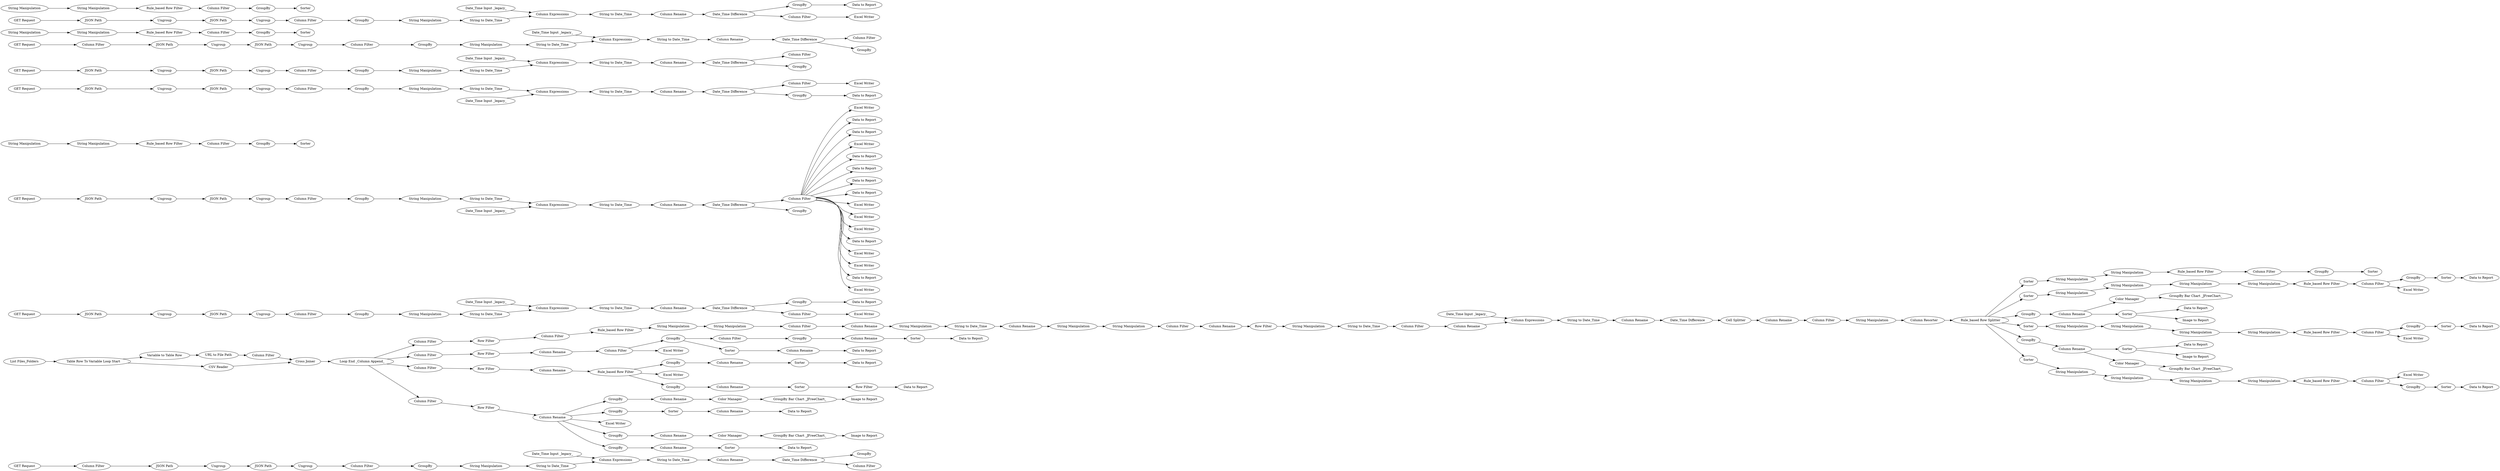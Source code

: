 digraph {
	"-1620585723439901435_803" [label="Date_Time Input _legacy_"]
	"4020545019938334329_10" [label="Column Filter"]
	"4020545019938334329_775" [label=Sorter]
	"4020545019938334329_816" [label="Column Filter"]
	"4020545019938334329_943" [label=GroupBy]
	"4020545019938334329_922" [label=GroupBy]
	"4020545019938334329_914" [label="Data to Report"]
	"-136319074337159807_22" [label="Row Filter"]
	"4020545019938334329_985" [label="Loop End _Column Append_"]
	"4020545019938334329_843" [label=Sorter]
	"4020545019938334329_924" [label="String Manipulation"]
	"4020545019938334329_986" [label="Column Filter"]
	"4020545019938334329_879" [label="Data to Report"]
	"7350090345222732266_803" [label="Date_Time Input _legacy_"]
	"4020545019938334329_962" [label=Sorter]
	"-1620585723439901435_808" [label="Column Rename"]
	"4020545019938334329_776" [label="String Manipulation"]
	"-1620585723439901435_806" [label=Ungroup]
	"4020545019938334329_842" [label="Excel Writer"]
	"8490843391713027629_845" [label=Sorter]
	"-2068427316129062669_813" [label="GET Request"]
	"4020545019938334329_933" [label=GroupBy]
	"-9042834440224822516_803" [label="Date_Time Input _legacy_"]
	"-3052546353487982841_803" [label="Date_Time Input _legacy_"]
	"-3052546353487982841_802" [label="String Manipulation"]
	"-3052546353487982841_813" [label="GET Request"]
	"8490843391713027629_843" [label=Sorter]
	"-2068427316129062669_800" [label=Ungroup]
	"8490843391713027629_851" [label="Column Filter"]
	"4020545019938334329_925" [label="Data to Report"]
	"-828352979690338460_827" [label="Column Rename"]
	"8490843391713027629_816" [label="Column Filter"]
	"4020545019938334329_815" [label="Rule_based Row Filter"]
	"-136319074337159807_18" [label="Column Filter"]
	"-2068427316129062669_806" [label=Ungroup]
	"4020545019938334329_877" [label="Data to Report"]
	"4020545019938334329_939" [label=Sorter]
	"8490843391713027629_841" [label=GroupBy]
	"-1360403401627039561_814" [label=GroupBy]
	"-9042834440224822516_800" [label=Ungroup]
	"8490843391713027629_876" [label=GroupBy]
	"-1360403401627039561_800" [label=Ungroup]
	"4020545019938334329_872" [label="Data to Report"]
	"-6982879974093983669_801" [label="String to Date_Time"]
	"8490843391713027629_846" [label="String Manipulation"]
	"4020545019938334329_810" [label="Date_Time Difference"]
	"4020545019938334329_31" [label=GroupBy]
	"4020545019938334329_8" [label="Variable to Table Row"]
	"4020545019938334329_888" [label="Excel Writer"]
	"4020545019938334329_931" [label=GroupBy]
	"-136319074337159807_9" [label="String Manipulation"]
	"4020545019938334329_908" [label="Column Filter"]
	"-9042834440224822516_808" [label="Column Rename"]
	"4020545019938334329_35" [label=GroupBy]
	"8490843391713027629_834" [label="String Manipulation"]
	"7350090345222732266_800" [label=Ungroup]
	"4020545019938334329_899" [label="Data to Report"]
	"4020545019938334329_915" [label="String Manipulation"]
	"4020545019938334329_978" [label="Data to Report"]
	"4020545019938334329_902" [label="Data to Report"]
	"4020545019938334329_869" [label="Image to Report"]
	"-136319074337159807_17" [label="Column Rename"]
	"4020545019938334329_930" [label="String Manipulation"]
	"8490843391713027629_837" [label="Rule_based Row Filter"]
	"-6982879974093983669_813" [label="GET Request"]
	"4020545019938334329_926" [label="Column Filter"]
	"4020545019938334329_969" [label="Column Rename"]
	"-3989637297696286373_826" [label=GroupBy]
	"-1360403401627039561_808" [label="Column Rename"]
	"4020545019938334329_882" [label="Data to Report"]
	"-3052546353487982841_809" [label="JSON Path"]
	"4020545019938334329_6" [label="Table Row To Variable Loop Start"]
	"4020545019938334329_920" [label="Rule_based Row Filter"]
	"-2068427316129062669_808" [label="Column Rename"]
	"4020545019938334329_990" [label="Row Filter"]
	"-1360403401627039561_807" [label="String to Date_Time"]
	"4020545019938334329_900" [label="Excel Writer"]
	"4020545019938334329_917" [label="Excel Writer"]
	"7350090345222732266_814" [label=GroupBy]
	"8490843391713027629_832" [label="Column Filter"]
	"4020545019938334329_752" [label="Column Filter"]
	"4020545019938334329_894" [label="Data to Report"]
	"4020545019938334329_907" [label="String Manipulation"]
	"4020545019938334329_949" [label=GroupBy]
	"4020545019938334329_952" [label="Column Rename"]
	"4020545019938334329_743" [label="GroupBy Bar Chart _JFreeChart_"]
	"-136319074337159807_11" [label="Column Rename"]
	"4020545019938334329_906" [label=Sorter]
	"4020545019938334329_904" [label="Data to Report"]
	"-3587108093226308839_808" [label="Column Rename"]
	"-828352979690338460_825" [label="GroupBy Bar Chart _JFreeChart_"]
	"-136319074337159807_23" [label="Column Filter"]
	"-1620585723439901435_801" [label="String to Date_Time"]
	"-2068427316129062669_814" [label=GroupBy]
	"8490843391713027629_777" [label="String Manipulation"]
	"8490843391713027629_815" [label="Rule_based Row Filter"]
	"4020545019938334329_778" [label="String Manipulation"]
	"4020545019938334329_803" [label="Date_Time Input _legacy_"]
	"4020545019938334329_829" [label=GroupBy]
	"4020545019938334329_910" [label="String Manipulation"]
	"7350090345222732266_813" [label="GET Request"]
	"-136319074337159807_14" [label="Column Filter"]
	"-1620585723439901435_809" [label="JSON Path"]
	"4020545019938334329_32" [label=GroupBy]
	"4020545019938334329_913" [label=Sorter]
	"4020545019938334329_958" [label="Data to Report"]
	"4020545019938334329_997" [label="Column Rename"]
	"4020545019938334329_979" [label="Excel Writer"]
	"-136319074337159807_15" [label="Column Rename"]
	"-9042834440224822516_802" [label="String Manipulation"]
	"-1360403401627039561_801" [label="String to Date_Time"]
	"-2068427316129062669_804" [label="Column Expressions"]
	"-6982879974093983669_807" [label="String to Date_Time"]
	"-6982879974093983669_814" [label=GroupBy]
	"8490843391713027629_835" [label=GroupBy]
	"7350090345222732266_809" [label="JSON Path"]
	"4020545019938334329_768" [label="String Manipulation"]
	"4020545019938334329_901" [label="Excel Writer"]
	"4020545019938334329_992" [label="Row Filter"]
	"-136319074337159807_6" [label="String Manipulation"]
	"-136319074337159807_19" [label="String Manipulation"]
	"-9042834440224822516_813" [label="GET Request"]
	"-2068427316129062669_811" [label="Column Filter"]
	"8490843391713027629_847" [label=GroupBy]
	"-2068427316129062669_809" [label="JSON Path"]
	"-136319074337159807_21" [label="String Manipulation"]
	"4020545019938334329_873" [label="Data to Report"]
	"4020545019938334329_887" [label="Data to Report"]
	"-136319074337159807_12" [label="String to Date_Time"]
	"-3052546353487982841_805" [label="Column Filter"]
	"-3052546353487982841_811" [label="Column Filter"]
	"4020545019938334329_964" [label="Data to Report"]
	"4020545019938334329_968" [label="Column Rename"]
	"-3052546353487982841_800" [label=Ungroup]
	"-136319074337159807_16" [label="String to Date_Time"]
	"-1360403401627039561_803" [label="Date_Time Input _legacy_"]
	"-3052546353487982841_806" [label=Ungroup]
	"-9042834440224822516_814" [label=GroupBy]
	"-1620585723439901435_802" [label="String Manipulation"]
	"4020545019938334329_750" [label="Cell Splitter"]
	"4020545019938334329_739" [label="Color Manager"]
	"4020545019938334329_950" [label="Data to Report"]
	"7350090345222732266_802" [label="String Manipulation"]
	"4020545019938334329_963" [label="Row Filter"]
	"8490843391713027629_776" [label="String Manipulation"]
	"8490843391713027629_810" [label="Date_Time Difference"]
	"4020545019938334329_905" [label="Image to Report"]
	"4020545019938334329_988" [label="Column Filter"]
	"8490843391713027629_853" [label="Column Filter"]
	"4020545019938334329_996" [label="Column Rename"]
	"-828352979690338460_880" [label=Sorter]
	"8490843391713027629_889" [label="Column Filter"]
	"-9042834440224822516_801" [label="String to Date_Time"]
	"8490843391713027629_890" [label="Date_Time Difference"]
	"-3052546353487982841_801" [label="String to Date_Time"]
	"8490843391713027629_885" [label="Date_Time Difference"]
	"4020545019938334329_936" [label="String Manipulation"]
	"8490843391713027629_840" [label="String Manipulation"]
	"-136319074337159807_13" [label="Column Rename"]
	"4020545019938334329_878" [label="Excel Writer"]
	"4020545019938334329_830" [label="Excel Writer"]
	"-1620585723439901435_812" [label="JSON Path"]
	"4020545019938334329_741" [label=GroupBy]
	"7350090345222732266_812" [label="JSON Path"]
	"-6982879974093983669_803" [label="Date_Time Input _legacy_"]
	"-9042834440224822516_811" [label="Column Filter"]
	"-3587108093226308839_807" [label="String to Date_Time"]
	"-6982879974093983669_804" [label="Column Expressions"]
	"8490843391713027629_833" [label="String Manipulation"]
	"-6982879974093983669_806" [label=Ungroup]
	"4020545019938334329_984" [label="CSV Reader"]
	"7350090345222732266_806" [label=Ungroup]
	"4020545019938334329_742" [label="Color Manager"]
	"4020545019938334329_912" [label=GroupBy]
	"-6982879974093983669_802" [label="String Manipulation"]
	"4020545019938334329_935" [label="Data to Report"]
	"-3587108093226308839_804" [label="Column Expressions"]
	"-6982879974093983669_811" [label="Column Filter"]
	"8490843391713027629_884" [label="Column Filter"]
	"-6982879974093983669_808" [label="Column Rename"]
	"-3052546353487982841_812" [label="JSON Path"]
	"8490843391713027629_850" [label="Rule_based Row Filter"]
	"-9042834440224822516_812" [label="JSON Path"]
	"4020545019938334329_966" [label="Column Rename"]
	"7350090345222732266_807" [label="String to Date_Time"]
	"-828352979690338460_824" [label="Color Manager"]
	"8490843391713027629_838" [label="Column Filter"]
	"8490843391713027629_891" [label=GroupBy]
	"4020545019938334329_974" [label="Excel Writer"]
	"-6982879974093983669_812" [label="JSON Path"]
	"4020545019938334329_876" [label=GroupBy]
	"4020545019938334329_994" [label="Row Filter"]
	"4020545019938334329_769" [label="Column Resorter"]
	"4020545019938334329_998" [label="Column Rename"]
	"7350090345222732266_811" [label="Column Filter"]
	"7350090345222732266_808" [label="Column Rename"]
	"8490843391713027629_886" [label=GroupBy]
	"8490843391713027629_896" [label="Column Filter"]
	"7350090345222732266_804" [label="Column Expressions"]
	"4020545019938334329_945" [label=Sorter]
	"4020545019938334329_3" [label="Column Filter"]
	"-3052546353487982841_808" [label="Column Rename"]
	"4020545019938334329_976" [label="Data to Report"]
	"4020545019938334329_965" [label=Sorter]
	"-2068427316129062669_807" [label="String to Date_Time"]
	"8490843391713027629_892" [label=GroupBy]
	"4020545019938334329_918" [label="Excel Writer"]
	"-6982879974093983669_809" [label="JSON Path"]
	"-1620585723439901435_800" [label=Ungroup]
	"-9042834440224822516_806" [label=Ungroup]
	"4020545019938334329_895" [label="Excel Writer"]
	"-3052546353487982841_804" [label="Column Expressions"]
	"-136319074337159807_7" [label="String Manipulation"]
	"4020545019938334329_919" [label="Data to Report"]
	"4020545019938334329_937" [label="String Manipulation"]
	"8490843391713027629_852" [label="String Manipulation"]
	"8490843391713027629_839" [label="String Manipulation"]
	"-136319074337159807_20" [label="String Manipulation"]
	"-3989637297696286373_824" [label="Color Manager"]
	"4020545019938334329_11" [label="Cross Joiner"]
	"4020545019938334329_923" [label="Excel Writer"]
	"4020545019938334329_875" [label="Data to Report"]
	"7350090345222732266_801" [label="String to Date_Time"]
	"4020545019938334329_957" [label=Sorter]
	"4020545019938334329_938" [label="Excel Writer"]
	"8490843391713027629_849" [label=Sorter]
	"-3989637297696286373_825" [label="GroupBy Bar Chart _JFreeChart_"]
	"4020545019938334329_967" [label="Column Rename"]
	"-1620585723439901435_804" [label="Column Expressions"]
	"4020545019938334329_944" [label="Column Rename"]
	"4020545019938334329_24" [label="Date_Time Difference"]
	"4020545019938334329_975" [label="Image to Report"]
	"4020545019938334329_5" [label="List Files_Folders"]
	"4020545019938334329_836" [label="Excel Writer"]
	"-2068427316129062669_801" [label="String to Date_Time"]
	"-1360403401627039561_813" [label="GET Request"]
	"4020545019938334329_993" [label="Row Filter"]
	"4020545019938334329_928" [label="Rule_based Row Filter"]
	"4020545019938334329_961" [label="Column Rename"]
	"-828352979690338460_826" [label=GroupBy]
	"4020545019938334329_779" [label="String Manipulation"]
	"8490843391713027629_844" [label=Sorter]
	"4020545019938334329_989" [label="Column Filter"]
	"-1620585723439901435_814" [label=GroupBy]
	"4020545019938334329_848" [label="Excel Writer"]
	"4020545019938334329_34" [label="Rule_based Row Filter"]
	"-1360403401627039561_811" [label="Column Filter"]
	"4020545019938334329_927" [label="Date_Time Difference"]
	"4020545019938334329_970" [label=GroupBy]
	"4020545019938334329_960" [label=GroupBy]
	"4020545019938334329_921" [label="Column Filter"]
	"4020545019938334329_995" [label="Column Filter"]
	"4020545019938334329_948" [label="Column Filter"]
	"8490843391713027629_897" [label="Date_Time Difference"]
	"4020545019938334329_853" [label="Column Filter"]
	"-1360403401627039561_812" [label="JSON Path"]
	"4020545019938334329_951" [label=Sorter]
	"4020545019938334329_916" [label="String Manipulation"]
	"-6982879974093983669_800" [label=Ungroup]
	"-3989637297696286373_827" [label="Column Rename"]
	"-3989637297696286373_880" [label=Sorter]
	"-1620585723439901435_805" [label="Column Filter"]
	"4020545019938334329_971" [label=Sorter]
	"-1360403401627039561_809" [label="JSON Path"]
	"4020545019938334329_909" [label="Date_Time Difference"]
	"4020545019938334329_934" [label=Sorter]
	"4020545019938334329_773" [label="Rule_based Row Splitter"]
	"-1620585723439901435_813" [label="GET Request"]
	"-9042834440224822516_804" [label="Column Expressions"]
	"4020545019938334329_954" [label="Excel Writer"]
	"4020545019938334329_777" [label="String Manipulation"]
	"4020545019938334329_977" [label="Image to Report"]
	"-9042834440224822516_809" [label="JSON Path"]
	"-1360403401627039561_804" [label="Column Expressions"]
	"-1360403401627039561_802" [label="String Manipulation"]
	"4020545019938334329_774" [label=Sorter]
	"8490843391713027629_829" [label=GroupBy]
	"4020545019938334329_751" [label="Column Rename"]
	"-2068427316129062669_803" [label="Date_Time Input _legacy_"]
	"4020545019938334329_942" [label="Column Filter"]
	"-9042834440224822516_807" [label="String to Date_Time"]
	"-3052546353487982841_807" [label="String to Date_Time"]
	"-2068427316129062669_812" [label="JSON Path"]
	"4020545019938334329_9" [label="URL to File Path"]
	"4020545019938334329_929" [label="Column Filter"]
	"-1620585723439901435_807" [label="String to Date_Time"]
	"8490843391713027629_831" [label="Rule_based Row Filter"]
	"4020545019938334329_953" [label="Data to Report"]
	"-2068427316129062669_802" [label="String Manipulation"]
	"4020545019938334329_956" [label="Column Rename"]
	"-1620585723439901435_811" [label="Column Filter"]
	"-3052546353487982841_814" [label=GroupBy]
	"-1360403401627039561_806" [label=Ungroup]
	"4020545019938334329_740" [label="GroupBy Bar Chart _JFreeChart_"]
	"-136319074337159807_2" [label="Rule_based Row Filter"]
	"4020545019938334329_874" [label="Data to Report"]
	"4020545019938334329_883" [label="Excel Writer"]
	"-828352979690338460_827" -> "-828352979690338460_880"
	"-1620585723439901435_807" -> "-1620585723439901435_808"
	"4020545019938334329_810" -> "4020545019938334329_853"
	"8490843391713027629_896" -> "4020545019938334329_895"
	"8490843391713027629_839" -> "8490843391713027629_840"
	"4020545019938334329_34" -> "4020545019938334329_35"
	"4020545019938334329_876" -> "4020545019938334329_902"
	"-1620585723439901435_804" -> "-1620585723439901435_807"
	"-9042834440224822516_813" -> "-9042834440224822516_812"
	"4020545019938334329_963" -> "4020545019938334329_964"
	"4020545019938334329_961" -> "4020545019938334329_962"
	"-2068427316129062669_807" -> "-2068427316129062669_808"
	"-1360403401627039561_811" -> "-1360403401627039561_814"
	"-136319074337159807_21" -> "-136319074337159807_16"
	"4020545019938334329_952" -> "4020545019938334329_950"
	"4020545019938334329_993" -> "4020545019938334329_997"
	"4020545019938334329_942" -> "4020545019938334329_923"
	"-2068427316129062669_814" -> "-2068427316129062669_802"
	"-2068427316129062669_804" -> "-2068427316129062669_807"
	"8490843391713027629_777" -> "8490843391713027629_815"
	"4020545019938334329_6" -> "4020545019938334329_8"
	"-9042834440224822516_806" -> "-9042834440224822516_809"
	"4020545019938334329_965" -> "4020545019938334329_966"
	"-1360403401627039561_813" -> "-1360403401627039561_812"
	"-1360403401627039561_804" -> "-1360403401627039561_807"
	"7350090345222732266_806" -> "7350090345222732266_809"
	"8490843391713027629_846" -> "8490843391713027629_850"
	"-828352979690338460_824" -> "-828352979690338460_825"
	"4020545019938334329_960" -> "4020545019938334329_961"
	"-9042834440224822516_811" -> "-9042834440224822516_814"
	"4020545019938334329_810" -> "4020545019938334329_876"
	"4020545019938334329_996" -> "4020545019938334329_31"
	"4020545019938334329_996" -> "4020545019938334329_970"
	"4020545019938334329_931" -> "4020545019938334329_934"
	"4020545019938334329_921" -> "4020545019938334329_922"
	"4020545019938334329_933" -> "4020545019938334329_925"
	"-136319074337159807_12" -> "-136319074337159807_13"
	"7350090345222732266_800" -> "7350090345222732266_811"
	"4020545019938334329_990" -> "4020545019938334329_3"
	"4020545019938334329_992" -> "4020545019938334329_998"
	"4020545019938334329_970" -> "4020545019938334329_969"
	"4020545019938334329_956" -> "4020545019938334329_957"
	"4020545019938334329_816" -> "4020545019938334329_829"
	"7350090345222732266_813" -> "7350090345222732266_812"
	"-1620585723439901435_808" -> "8490843391713027629_810"
	"8490843391713027629_896" -> "4020545019938334329_883"
	"-9042834440224822516_800" -> "-9042834440224822516_811"
	"-3052546353487982841_814" -> "-3052546353487982841_802"
	"4020545019938334329_32" -> "4020545019938334329_965"
	"4020545019938334329_943" -> "4020545019938334329_951"
	"-1360403401627039561_803" -> "-1360403401627039561_804"
	"8490843391713027629_816" -> "8490843391713027629_829"
	"4020545019938334329_773" -> "-828352979690338460_826"
	"4020545019938334329_936" -> "4020545019938334329_937"
	"4020545019938334329_930" -> "4020545019938334329_928"
	"4020545019938334329_984" -> "4020545019938334329_11"
	"4020545019938334329_777" -> "4020545019938334329_815"
	"4020545019938334329_967" -> "4020545019938334329_742"
	"-2068427316129062669_801" -> "-2068427316129062669_804"
	"4020545019938334329_928" -> "4020545019938334329_929"
	"4020545019938334329_929" -> "4020545019938334329_931"
	"-1620585723439901435_802" -> "-1620585723439901435_801"
	"-828352979690338460_826" -> "-828352979690338460_827"
	"-9042834440224822516_802" -> "-9042834440224822516_801"
	"8490843391713027629_840" -> "8490843391713027629_837"
	"-136319074337159807_7" -> "-136319074337159807_14"
	"8490843391713027629_834" -> "8490843391713027629_831"
	"-2068427316129062669_812" -> "-2068427316129062669_806"
	"-6982879974093983669_813" -> "-6982879974093983669_812"
	"-1360403401627039561_808" -> "4020545019938334329_810"
	"-2068427316129062669_809" -> "-2068427316129062669_800"
	"8490843391713027629_896" -> "4020545019938334329_842"
	"4020545019938334329_948" -> "4020545019938334329_949"
	"7350090345222732266_808" -> "4020545019938334329_927"
	"-2068427316129062669_808" -> "4020545019938334329_909"
	"-9042834440224822516_801" -> "-9042834440224822516_804"
	"4020545019938334329_773" -> "4020545019938334329_775"
	"8490843391713027629_815" -> "8490843391713027629_816"
	"-3052546353487982841_804" -> "-3052546353487982841_807"
	"4020545019938334329_843" -> "4020545019938334329_899"
	"-3052546353487982841_801" -> "-3052546353487982841_804"
	"4020545019938334329_969" -> "4020545019938334329_971"
	"4020545019938334329_927" -> "4020545019938334329_926"
	"4020545019938334329_968" -> "4020545019938334329_739"
	"-6982879974093983669_801" -> "-6982879974093983669_804"
	"8490843391713027629_896" -> "4020545019938334329_875"
	"8490843391713027629_832" -> "8490843391713027629_835"
	"-3587108093226308839_808" -> "4020545019938334329_24"
	"4020545019938334329_816" -> "4020545019938334329_900"
	"4020545019938334329_8" -> "4020545019938334329_9"
	"4020545019938334329_944" -> "4020545019938334329_945"
	"-9042834440224822516_803" -> "-9042834440224822516_804"
	"8490843391713027629_837" -> "8490843391713027629_838"
	"4020545019938334329_907" -> "4020545019938334329_910"
	"-3989637297696286373_880" -> "4020545019938334329_905"
	"-1620585723439901435_805" -> "-1620585723439901435_812"
	"-9042834440224822516_809" -> "-9042834440224822516_800"
	"4020545019938334329_776" -> "4020545019938334329_777"
	"4020545019938334329_815" -> "4020545019938334329_816"
	"-136319074337159807_18" -> "-136319074337159807_15"
	"4020545019938334329_939" -> "4020545019938334329_936"
	"-6982879974093983669_812" -> "-6982879974093983669_806"
	"4020545019938334329_853" -> "4020545019938334329_901"
	"4020545019938334329_741" -> "4020545019938334329_967"
	"8490843391713027629_810" -> "8490843391713027629_853"
	"-6982879974093983669_802" -> "-6982879974093983669_801"
	"4020545019938334329_937" -> "4020545019938334329_924"
	"7350090345222732266_807" -> "7350090345222732266_808"
	"8490843391713027629_896" -> "4020545019938334329_877"
	"-1620585723439901435_800" -> "-1620585723439901435_811"
	"-136319074337159807_20" -> "-136319074337159807_18"
	"7350090345222732266_809" -> "7350090345222732266_800"
	"-9042834440224822516_814" -> "-9042834440224822516_802"
	"4020545019938334329_779" -> "4020545019938334329_776"
	"-6982879974093983669_803" -> "-6982879974093983669_804"
	"4020545019938334329_985" -> "4020545019938334329_986"
	"-3587108093226308839_804" -> "-3587108093226308839_807"
	"4020545019938334329_768" -> "4020545019938334329_769"
	"7350090345222732266_811" -> "7350090345222732266_814"
	"-3052546353487982841_811" -> "-3052546353487982841_814"
	"-1620585723439901435_809" -> "-1620585723439901435_800"
	"4020545019938334329_743" -> "4020545019938334329_977"
	"-136319074337159807_22" -> "-136319074337159807_21"
	"8490843391713027629_897" -> "8490843391713027629_892"
	"-1360403401627039561_802" -> "-1360403401627039561_801"
	"8490843391713027629_850" -> "8490843391713027629_851"
	"-3052546353487982841_808" -> "8490843391713027629_885"
	"4020545019938334329_921" -> "4020545019938334329_917"
	"8490843391713027629_896" -> "4020545019938334329_887"
	"4020545019938334329_912" -> "4020545019938334329_919"
	"4020545019938334329_920" -> "4020545019938334329_921"
	"-2068427316129062669_806" -> "-2068427316129062669_809"
	"8490843391713027629_896" -> "4020545019938334329_873"
	"4020545019938334329_926" -> "4020545019938334329_954"
	"-1620585723439901435_801" -> "-1620585723439901435_804"
	"-6982879974093983669_809" -> "-6982879974093983669_800"
	"8490843391713027629_897" -> "8490843391713027629_896"
	"4020545019938334329_998" -> "4020545019938334329_942"
	"4020545019938334329_934" -> "4020545019938334329_935"
	"4020545019938334329_989" -> "4020545019938334329_993"
	"4020545019938334329_971" -> "4020545019938334329_978"
	"-3989637297696286373_827" -> "-3989637297696286373_824"
	"4020545019938334329_750" -> "4020545019938334329_751"
	"4020545019938334329_962" -> "4020545019938334329_963"
	"4020545019938334329_31" -> "4020545019938334329_968"
	"4020545019938334329_995" -> "4020545019938334329_994"
	"-1620585723439901435_813" -> "-1620585723439901435_805"
	"4020545019938334329_909" -> "4020545019938334329_912"
	"-6982879974093983669_808" -> "8490843391713027629_897"
	"4020545019938334329_773" -> "4020545019938334329_906"
	"8490843391713027629_885" -> "8490843391713027629_886"
	"4020545019938334329_5" -> "4020545019938334329_6"
	"8490843391713027629_896" -> "4020545019938334329_878"
	"-828352979690338460_827" -> "-828352979690338460_824"
	"4020545019938334329_949" -> "4020545019938334329_944"
	"-3989637297696286373_880" -> "4020545019938334329_904"
	"-9042834440224822516_808" -> "8490843391713027629_890"
	"8490843391713027629_829" -> "8490843391713027629_843"
	"7350090345222732266_804" -> "7350090345222732266_807"
	"4020545019938334329_740" -> "4020545019938334329_975"
	"4020545019938334329_752" -> "4020545019938334329_768"
	"-136319074337159807_19" -> "-136319074337159807_20"
	"-6982879974093983669_806" -> "-6982879974093983669_809"
	"-6982879974093983669_800" -> "-6982879974093983669_811"
	"4020545019938334329_996" -> "4020545019938334329_979"
	"4020545019938334329_915" -> "4020545019938334329_916"
	"7350090345222732266_801" -> "7350090345222732266_804"
	"4020545019938334329_908" -> "4020545019938334329_918"
	"4020545019938334329_10" -> "4020545019938334329_11"
	"-136319074337159807_11" -> "-136319074337159807_9"
	"-136319074337159807_16" -> "-136319074337159807_23"
	"4020545019938334329_927" -> "4020545019938334329_933"
	"4020545019938334329_994" -> "4020545019938334329_996"
	"-3587108093226308839_807" -> "-3587108093226308839_808"
	"4020545019938334329_985" -> "4020545019938334329_989"
	"-3052546353487982841_800" -> "-3052546353487982841_811"
	"-136319074337159807_2" -> "-136319074337159807_6"
	"-1360403401627039561_807" -> "-1360403401627039561_808"
	"-6982879974093983669_807" -> "-6982879974093983669_808"
	"-3989637297696286373_826" -> "-3989637297696286373_827"
	"4020545019938334329_6" -> "4020545019938334329_984"
	"8490843391713027629_896" -> "4020545019938334329_888"
	"-136319074337159807_13" -> "-136319074337159807_19"
	"-136319074337159807_23" -> "-136319074337159807_17"
	"8490843391713027629_896" -> "4020545019938334329_874"
	"4020545019938334329_924" -> "4020545019938334329_930"
	"-136319074337159807_17" -> "-3587108093226308839_804"
	"-3052546353487982841_807" -> "-3052546353487982841_808"
	"-2068427316129062669_800" -> "-2068427316129062669_811"
	"-136319074337159807_15" -> "-136319074337159807_22"
	"8490843391713027629_890" -> "8490843391713027629_891"
	"8490843391713027629_896" -> "4020545019938334329_872"
	"-1360403401627039561_809" -> "-1360403401627039561_800"
	"4020545019938334329_34" -> "4020545019938334329_974"
	"4020545019938334329_9" -> "4020545019938334329_10"
	"4020545019938334329_996" -> "4020545019938334329_32"
	"-1620585723439901435_814" -> "-1620585723439901435_802"
	"4020545019938334329_773" -> "4020545019938334329_939"
	"8490843391713027629_890" -> "8490843391713027629_889"
	"4020545019938334329_943" -> "4020545019938334329_948"
	"4020545019938334329_769" -> "4020545019938334329_773"
	"4020545019938334329_751" -> "4020545019938334329_752"
	"-1360403401627039561_812" -> "-1360403401627039561_806"
	"-3052546353487982841_805" -> "-3052546353487982841_812"
	"8490843391713027629_896" -> "4020545019938334329_894"
	"4020545019938334329_773" -> "4020545019938334329_774"
	"-1360403401627039561_800" -> "-1360403401627039561_811"
	"-1620585723439901435_806" -> "-1620585723439901435_809"
	"8490843391713027629_852" -> "8490843391713027629_846"
	"4020545019938334329_774" -> "4020545019938334329_778"
	"-2068427316129062669_811" -> "-2068427316129062669_814"
	"4020545019938334329_24" -> "4020545019938334329_750"
	"8490843391713027629_885" -> "8490843391713027629_884"
	"-6982879974093983669_804" -> "-6982879974093983669_807"
	"-3989637297696286373_827" -> "-3989637297696286373_880"
	"-1620585723439901435_803" -> "-1620585723439901435_804"
	"4020545019938334329_11" -> "4020545019938334329_985"
	"-9042834440224822516_804" -> "-9042834440224822516_807"
	"7350090345222732266_802" -> "7350090345222732266_801"
	"4020545019938334329_829" -> "4020545019938334329_843"
	"4020545019938334329_945" -> "4020545019938334329_953"
	"4020545019938334329_951" -> "4020545019938334329_952"
	"-828352979690338460_880" -> "4020545019938334329_879"
	"-2068427316129062669_813" -> "-2068427316129062669_812"
	"-9042834440224822516_812" -> "-9042834440224822516_806"
	"4020545019938334329_742" -> "4020545019938334329_740"
	"8490843391713027629_833" -> "8490843391713027629_834"
	"8490843391713027629_896" -> "4020545019938334329_830"
	"-3052546353487982841_806" -> "-3052546353487982841_809"
	"8490843391713027629_896" -> "4020545019938334329_882"
	"-2068427316129062669_802" -> "-2068427316129062669_801"
	"8490843391713027629_776" -> "8490843391713027629_777"
	"-1360403401627039561_814" -> "-1360403401627039561_802"
	"4020545019938334329_739" -> "4020545019938334329_743"
	"-1620585723439901435_812" -> "-1620585723439901435_806"
	"4020545019938334329_773" -> "-3989637297696286373_826"
	"4020545019938334329_3" -> "-136319074337159807_2"
	"-3989637297696286373_824" -> "-3989637297696286373_825"
	"-6982879974093983669_811" -> "-6982879974093983669_814"
	"4020545019938334329_906" -> "4020545019938334329_915"
	"-1360403401627039561_801" -> "-1360403401627039561_804"
	"4020545019938334329_910" -> "4020545019938334329_920"
	"8490843391713027629_831" -> "8490843391713027629_832"
	"4020545019938334329_922" -> "4020545019938334329_913"
	"-3052546353487982841_803" -> "-3052546353487982841_804"
	"4020545019938334329_775" -> "8490843391713027629_776"
	"4020545019938334329_997" -> "4020545019938334329_34"
	"-828352979690338460_880" -> "4020545019938334329_869"
	"4020545019938334329_985" -> "4020545019938334329_995"
	"4020545019938334329_957" -> "4020545019938334329_958"
	"8490843391713027629_847" -> "8490843391713027629_849"
	"8490843391713027629_896" -> "4020545019938334329_848"
	"7350090345222732266_814" -> "7350090345222732266_802"
	"4020545019938334329_909" -> "4020545019938334329_908"
	"-136319074337159807_9" -> "-136319074337159807_12"
	"-2068427316129062669_803" -> "-2068427316129062669_804"
	"7350090345222732266_812" -> "7350090345222732266_806"
	"4020545019938334329_988" -> "4020545019938334329_992"
	"-3052546353487982841_809" -> "-3052546353487982841_800"
	"8490843391713027629_835" -> "8490843391713027629_844"
	"4020545019938334329_986" -> "4020545019938334329_990"
	"4020545019938334329_778" -> "4020545019938334329_779"
	"4020545019938334329_803" -> "-3587108093226308839_804"
	"8490843391713027629_838" -> "8490843391713027629_841"
	"-6982879974093983669_814" -> "-6982879974093983669_802"
	"4020545019938334329_942" -> "4020545019938334329_943"
	"-136319074337159807_14" -> "-136319074337159807_11"
	"4020545019938334329_35" -> "4020545019938334329_956"
	"-3052546353487982841_812" -> "-3052546353487982841_806"
	"4020545019938334329_916" -> "4020545019938334329_907"
	"-3052546353487982841_813" -> "-3052546353487982841_805"
	"4020545019938334329_34" -> "4020545019938334329_960"
	"4020545019938334329_966" -> "4020545019938334329_976"
	"-9042834440224822516_807" -> "-9042834440224822516_808"
	"8490843391713027629_851" -> "8490843391713027629_847"
	"4020545019938334329_913" -> "4020545019938334329_914"
	"-1620585723439901435_811" -> "-1620585723439901435_814"
	"-3052546353487982841_802" -> "-3052546353487982841_801"
	"4020545019938334329_985" -> "4020545019938334329_988"
	"8490843391713027629_841" -> "8490843391713027629_845"
	"4020545019938334329_929" -> "4020545019938334329_938"
	"7350090345222732266_803" -> "7350090345222732266_804"
	"8490843391713027629_810" -> "8490843391713027629_876"
	"8490843391713027629_896" -> "4020545019938334329_836"
	"-136319074337159807_6" -> "-136319074337159807_7"
	"4020545019938334329_996" -> "4020545019938334329_741"
	"-1360403401627039561_806" -> "-1360403401627039561_809"
	rankdir=LR
}
